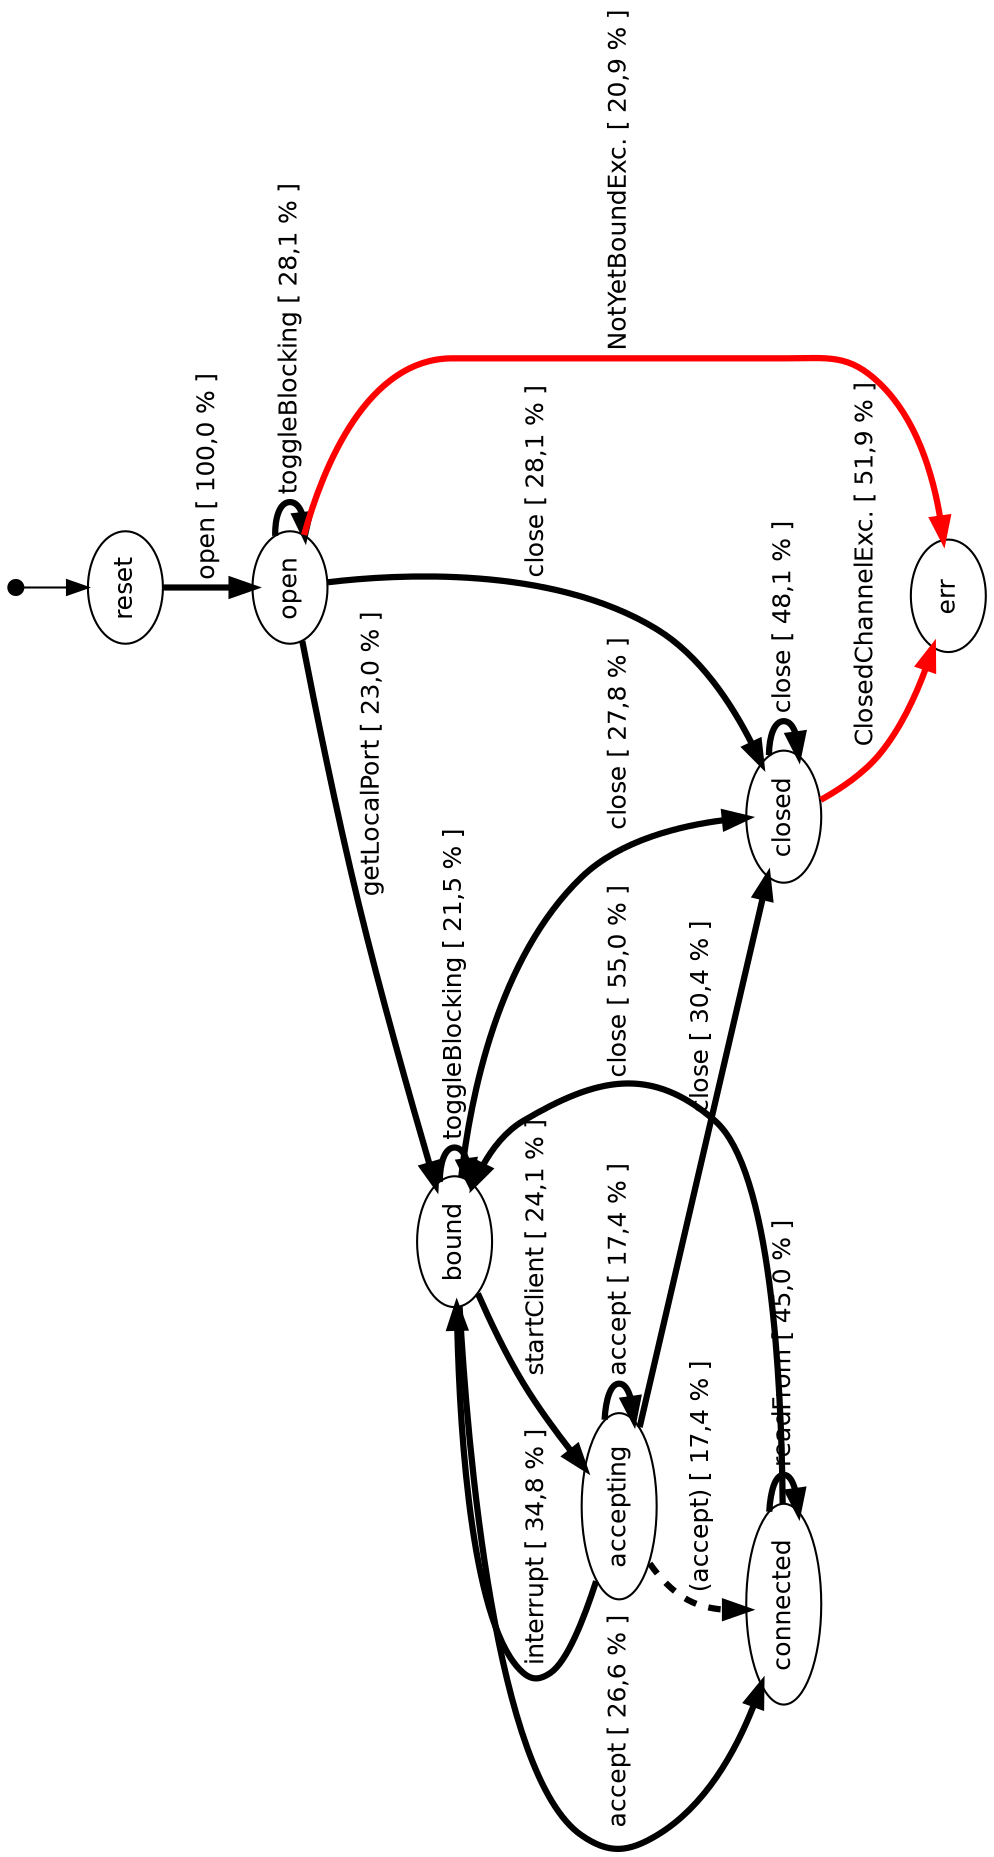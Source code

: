 digraph model {
  orientation = landscape;
  graph [ rankdir = "TB", ranksep="0.4", nodesep="0.2" ];
  node [ fontname = "Helvetica", fontsize="12.0", margin="0.07" ];
  edge [ fontname = "Helvetica", fontsize="12.0", margin="0.05" ];
  "" [ shape = "point", height="0.1" ];
  "" -> reset
  reset	-> open [ label = " open \[ 100,0 % \]" penwidth = "3.0" ];
  open	-> open [ label = " toggleBlocking \[ 28,1 % \]" penwidth = "3.0" ];
  open	-> bound [ label = " getLocalPort \[ 23,0 % \]" penwidth = "3.0" ];
  bound	-> bound [ label = " toggleBlocking \[ 21,5 % \]" penwidth = "3.0" ];
  open	-> err [ label = " NotYetBoundExc. \[ 20,9 % \]" color = "red" penwidth = "3.0" ];
  bound	-> connected [ label = " accept \[ 26,6 % \]" penwidth = "3.0" ];
  bound	-> accepting [ label = " startClient \[ 24,1 % \]" penwidth = "3.0" ];
  accepting	-> accepting [ label = " accept \[ 17,4 % \]" penwidth = "3.0" ];
  accepting	-> connected [ label = " (accept) \[ 17,4 % \]" style = "dashed" penwidth = "3.0" ];
  connected	-> connected [ label = " readFrom \[ 45,0 % \]" penwidth = "3.0" ];
  connected	-> bound [ label = " close \[ 55,0 % \]" penwidth = "3.0" ];
  accepting	-> bound [ label = " interrupt \[ 34,8 % \]" penwidth = "3.0" ];
  open	-> closed [ label = " close \[ 28,1 % \]" penwidth = "3.0" ];
  bound	-> closed [ label = " close \[ 27,8 % \]" penwidth = "3.0" ];
  accepting	-> closed [ label = " close \[ 30,4 % \]" penwidth = "3.0" ];
  closed	-> closed [ label = " close \[ 48,1 % \]" penwidth = "3.0" ];
  closed	-> err [ label = " ClosedChannelExc. \[ 51,9 % \]" color = "red" penwidth = "3.0" ];
}
